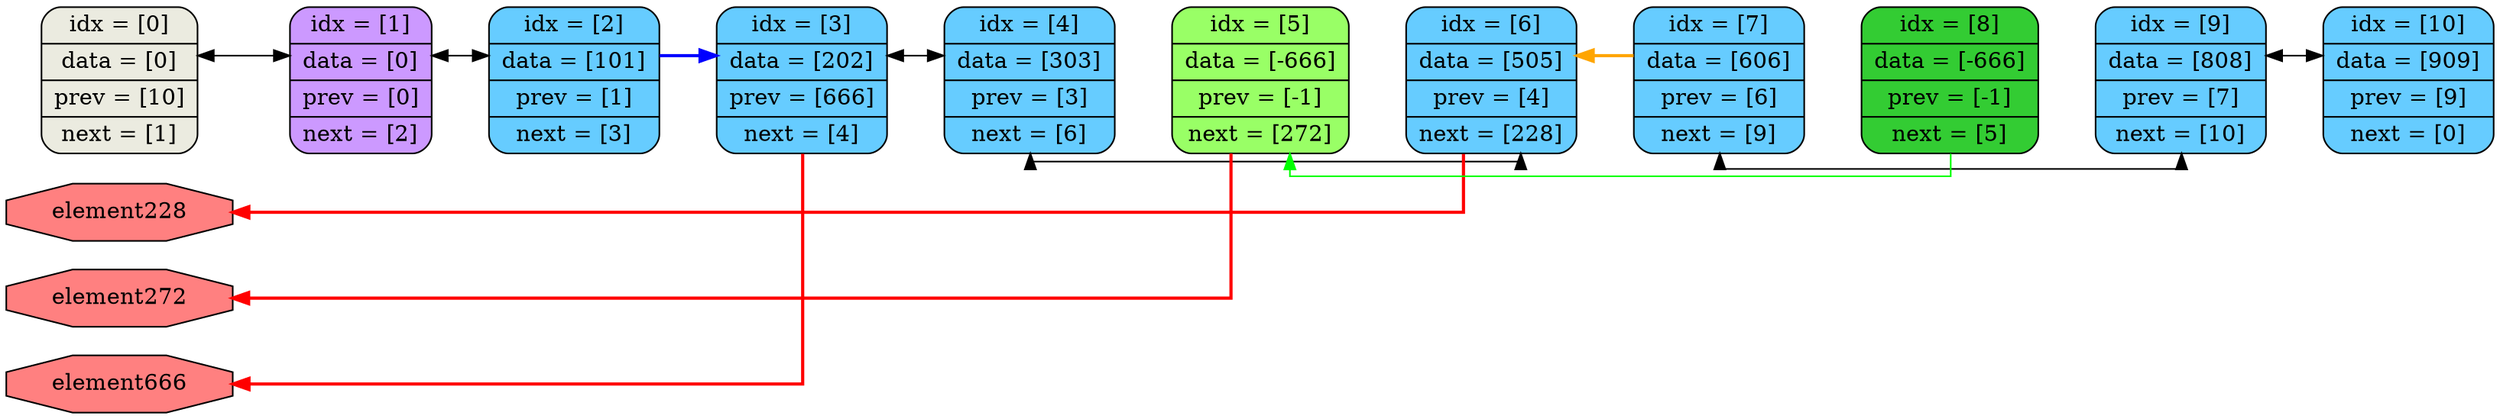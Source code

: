 digraph G {
	rankdir=LR;
	splines=ortho;
	node [shape=octagon; style="filled"; fillcolor="#ff8080"];
	element0 [shape=Mrecord; style="filled"; fillcolor="#ebebe0"; label = "idx = [0] | data = [0] | prev = [10] | next = [1] "];
	element1 [shape=Mrecord; style="filled"; fillcolor="#cc99ff"; label = "idx = [1] | data = [0] | prev = [0] | next = [2] "];
	element2 [shape=Mrecord; style="filled"; fillcolor="#66ccff"; label = "idx = [2] | data = [101] | prev = [1] | next = [3] "];
	element3 [shape=Mrecord; style="filled"; fillcolor="#66ccff"; label = "idx = [3] | data = [202] | prev = [666] | next = [4] "];
	element4 [shape=Mrecord; style="filled"; fillcolor="#66ccff"; label = "idx = [4] | data = [303] | prev = [3] | next = [6] "];
	element5 [shape=Mrecord; style="filled"; fillcolor="#99ff66"; label = "idx = [5] | data = [-666] | prev = [-1] | next = [272] "];
	element6 [shape=Mrecord; style="filled"; fillcolor="#66ccff"; label = "idx = [6] | data = [505] | prev = [4] | next = [228] "];
	element7 [shape=Mrecord; style="filled"; fillcolor="#66ccff"; label = "idx = [7] | data = [606] | prev = [6] | next = [9] "];
	element8 [shape=Mrecord; style="filled"; fillcolor="#33cc33"; label = "idx = [8] | data = [-666] | prev = [-1] | next = [5] "];
	element9 [shape=Mrecord; style="filled"; fillcolor="#66ccff"; label = "idx = [9] | data = [808] | prev = [7] | next = [10] "];
	element10 [shape=Mrecord; style="filled"; fillcolor="#66ccff"; label = "idx = [10] | data = [909] | prev = [9] | next = [0] "];
	edge [color=invis];
	element0->element1;
	element1->element2;
	element2->element3;
	element3->element4;
	element4->element5;
	element5->element6;
	element6->element7;
	element7->element8;
	element8->element9;
	element9->element10;
	edge [style=""];
	element0->element1[dir=both, color=black; constraint=false];
	element1->element2[dir=both, color=black; constraint=false];
	element2->element3[style="bold"; color=blue; constraint=false];
	element3->element4[dir=both, color=black; constraint=false];
	element3->element666[style="bold"; color=red; constraint=false];
	element4->element6[dir=both, color=black; constraint=false];
	element5->element272[style="bold"; color=red; constraint=false];
	element6->element228[style="bold"; color=red; constraint=false];
	element7->element9[dir=both, color=black; constraint=false];
	element7->element6[style="bold"; color=orange; constraint=false];
	element8->element5[color=green; constraint=false];
	element9->element10[dir=both, color=black; constraint=false];
}